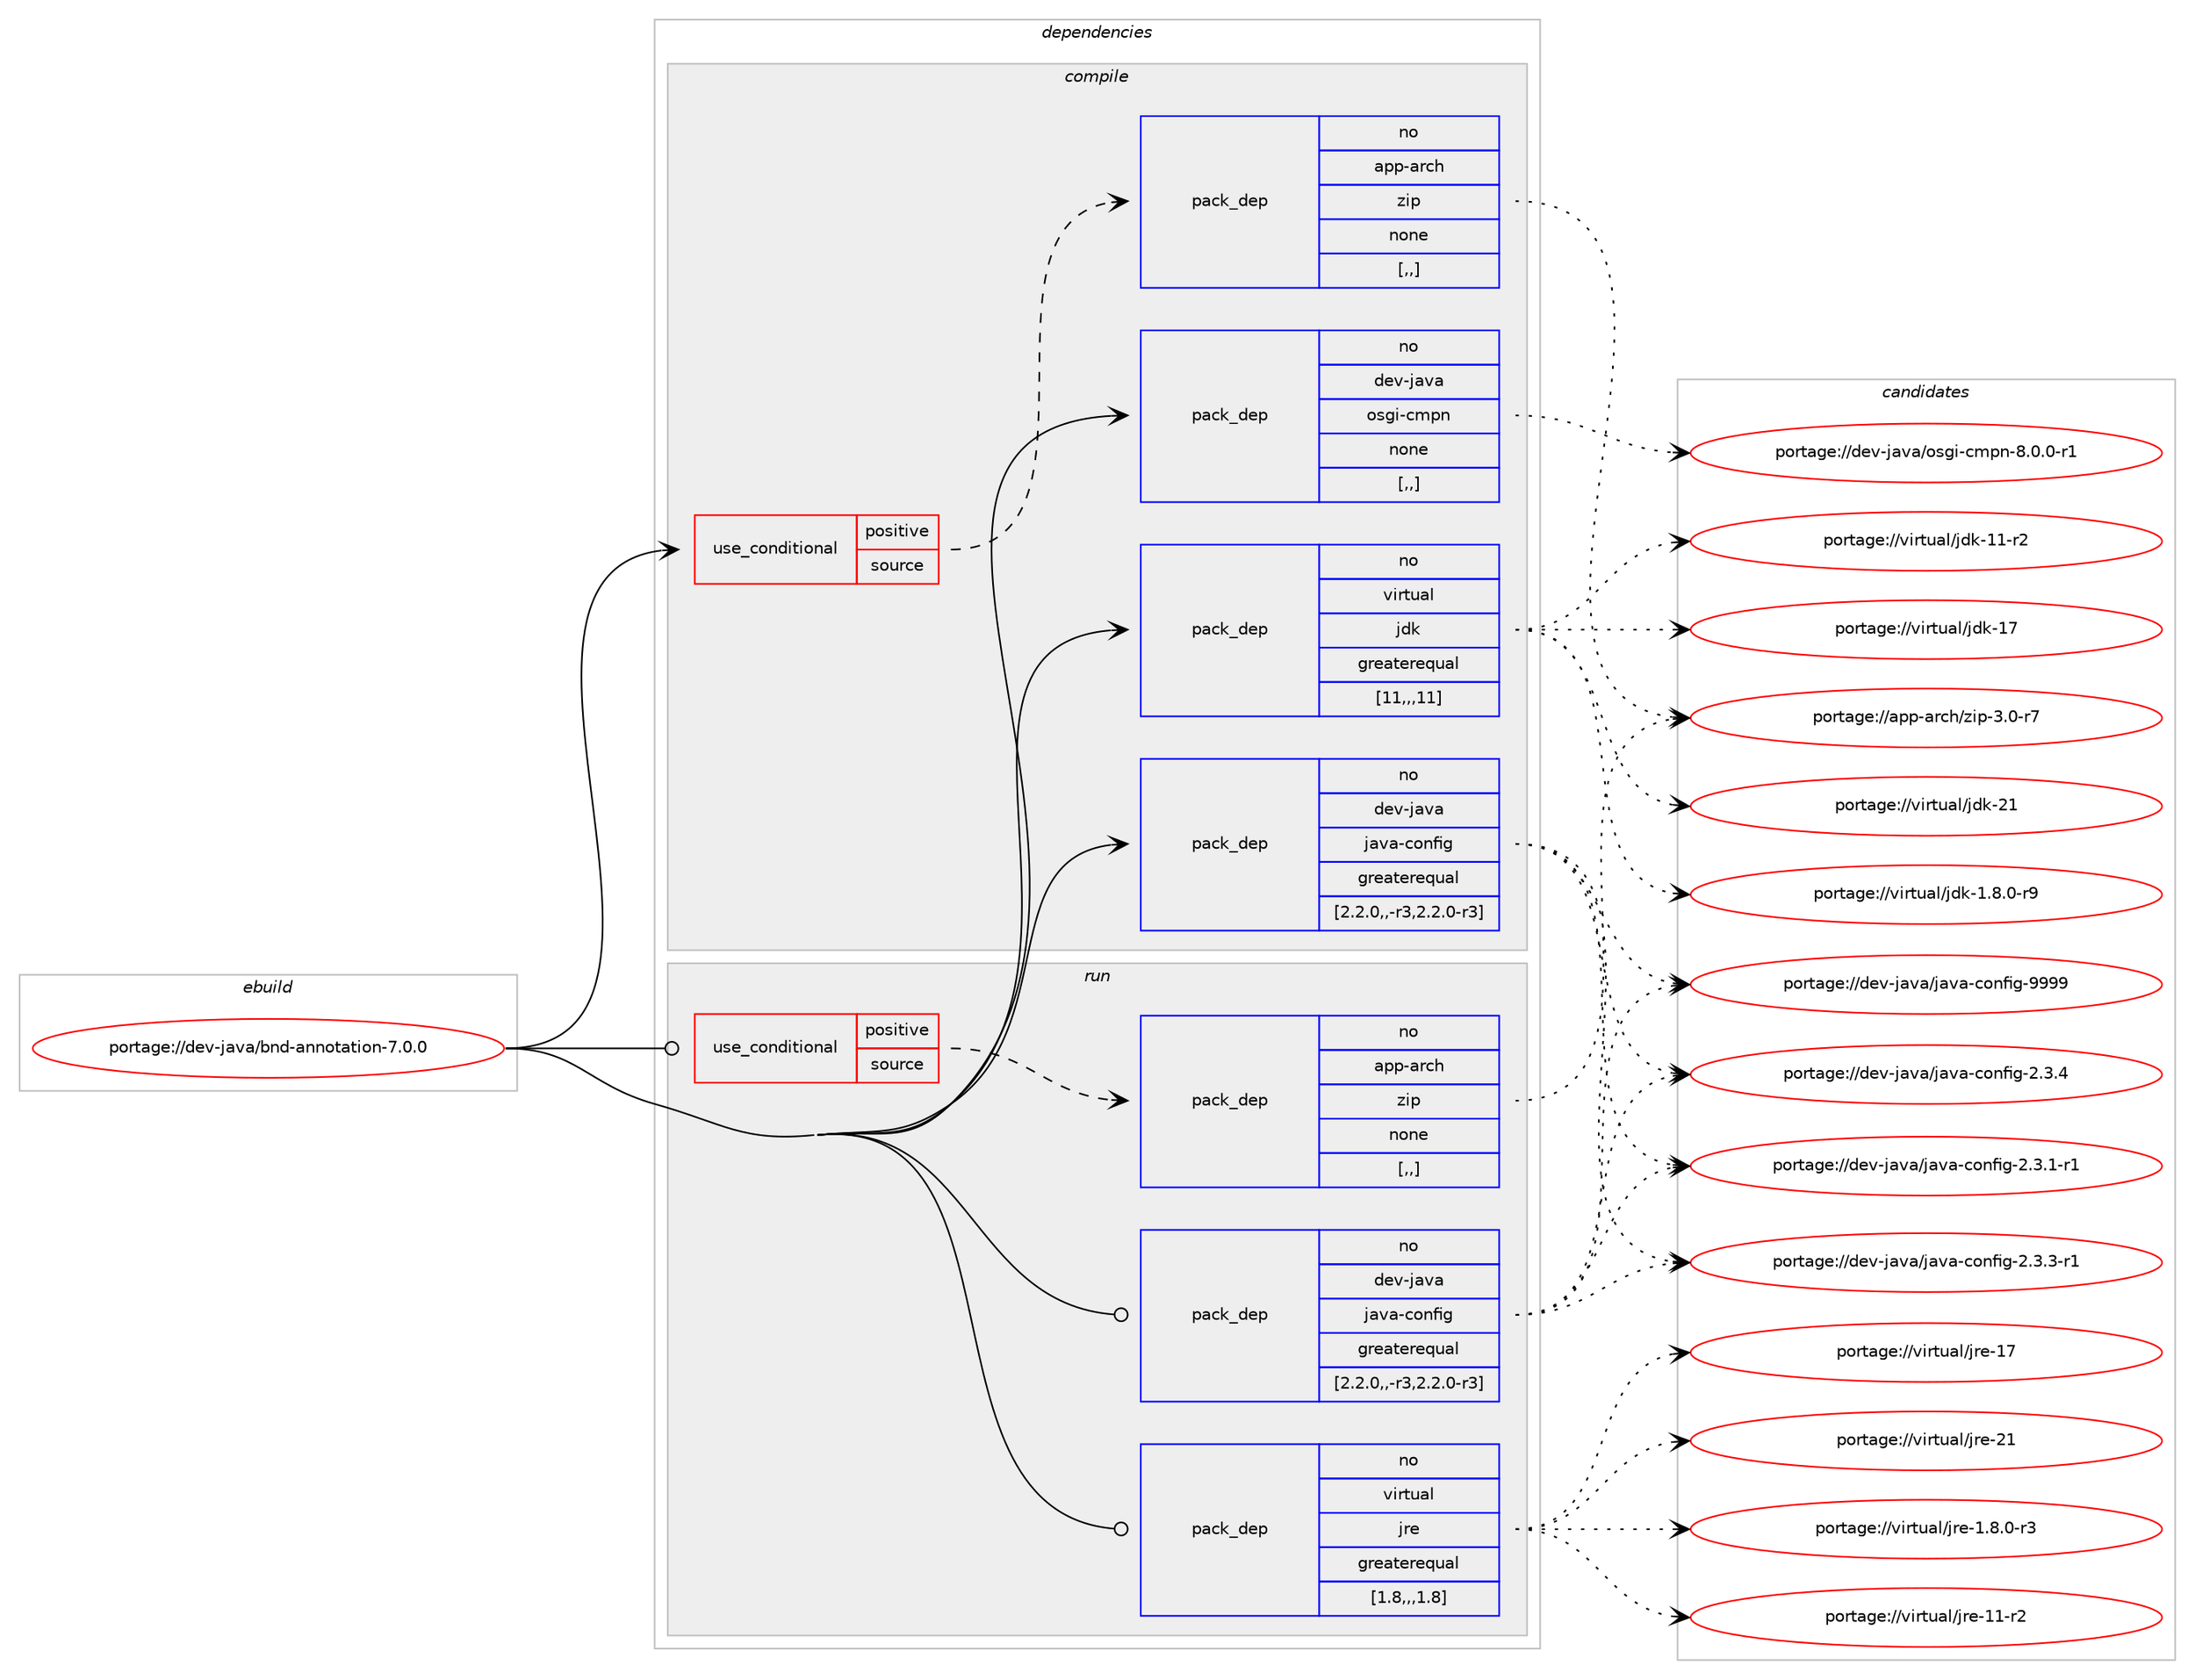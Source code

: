 digraph prolog {

# *************
# Graph options
# *************

newrank=true;
concentrate=true;
compound=true;
graph [rankdir=LR,fontname=Helvetica,fontsize=10,ranksep=1.5];#, ranksep=2.5, nodesep=0.2];
edge  [arrowhead=vee];
node  [fontname=Helvetica,fontsize=10];

# **********
# The ebuild
# **********

subgraph cluster_leftcol {
color=gray;
rank=same;
label=<<i>ebuild</i>>;
id [label="portage://dev-java/bnd-annotation-7.0.0", color=red, width=4, href="../dev-java/bnd-annotation-7.0.0.svg"];
}

# ****************
# The dependencies
# ****************

subgraph cluster_midcol {
color=gray;
label=<<i>dependencies</i>>;
subgraph cluster_compile {
fillcolor="#eeeeee";
style=filled;
label=<<i>compile</i>>;
subgraph cond20900 {
dependency90688 [label=<<TABLE BORDER="0" CELLBORDER="1" CELLSPACING="0" CELLPADDING="4"><TR><TD ROWSPAN="3" CELLPADDING="10">use_conditional</TD></TR><TR><TD>positive</TD></TR><TR><TD>source</TD></TR></TABLE>>, shape=none, color=red];
subgraph pack68764 {
dependency90689 [label=<<TABLE BORDER="0" CELLBORDER="1" CELLSPACING="0" CELLPADDING="4" WIDTH="220"><TR><TD ROWSPAN="6" CELLPADDING="30">pack_dep</TD></TR><TR><TD WIDTH="110">no</TD></TR><TR><TD>app-arch</TD></TR><TR><TD>zip</TD></TR><TR><TD>none</TD></TR><TR><TD>[,,]</TD></TR></TABLE>>, shape=none, color=blue];
}
dependency90688:e -> dependency90689:w [weight=20,style="dashed",arrowhead="vee"];
}
id:e -> dependency90688:w [weight=20,style="solid",arrowhead="vee"];
subgraph pack68765 {
dependency90690 [label=<<TABLE BORDER="0" CELLBORDER="1" CELLSPACING="0" CELLPADDING="4" WIDTH="220"><TR><TD ROWSPAN="6" CELLPADDING="30">pack_dep</TD></TR><TR><TD WIDTH="110">no</TD></TR><TR><TD>dev-java</TD></TR><TR><TD>java-config</TD></TR><TR><TD>greaterequal</TD></TR><TR><TD>[2.2.0,,-r3,2.2.0-r3]</TD></TR></TABLE>>, shape=none, color=blue];
}
id:e -> dependency90690:w [weight=20,style="solid",arrowhead="vee"];
subgraph pack68766 {
dependency90691 [label=<<TABLE BORDER="0" CELLBORDER="1" CELLSPACING="0" CELLPADDING="4" WIDTH="220"><TR><TD ROWSPAN="6" CELLPADDING="30">pack_dep</TD></TR><TR><TD WIDTH="110">no</TD></TR><TR><TD>dev-java</TD></TR><TR><TD>osgi-cmpn</TD></TR><TR><TD>none</TD></TR><TR><TD>[,,]</TD></TR></TABLE>>, shape=none, color=blue];
}
id:e -> dependency90691:w [weight=20,style="solid",arrowhead="vee"];
subgraph pack68767 {
dependency90692 [label=<<TABLE BORDER="0" CELLBORDER="1" CELLSPACING="0" CELLPADDING="4" WIDTH="220"><TR><TD ROWSPAN="6" CELLPADDING="30">pack_dep</TD></TR><TR><TD WIDTH="110">no</TD></TR><TR><TD>virtual</TD></TR><TR><TD>jdk</TD></TR><TR><TD>greaterequal</TD></TR><TR><TD>[11,,,11]</TD></TR></TABLE>>, shape=none, color=blue];
}
id:e -> dependency90692:w [weight=20,style="solid",arrowhead="vee"];
}
subgraph cluster_compileandrun {
fillcolor="#eeeeee";
style=filled;
label=<<i>compile and run</i>>;
}
subgraph cluster_run {
fillcolor="#eeeeee";
style=filled;
label=<<i>run</i>>;
subgraph cond20901 {
dependency90693 [label=<<TABLE BORDER="0" CELLBORDER="1" CELLSPACING="0" CELLPADDING="4"><TR><TD ROWSPAN="3" CELLPADDING="10">use_conditional</TD></TR><TR><TD>positive</TD></TR><TR><TD>source</TD></TR></TABLE>>, shape=none, color=red];
subgraph pack68768 {
dependency90694 [label=<<TABLE BORDER="0" CELLBORDER="1" CELLSPACING="0" CELLPADDING="4" WIDTH="220"><TR><TD ROWSPAN="6" CELLPADDING="30">pack_dep</TD></TR><TR><TD WIDTH="110">no</TD></TR><TR><TD>app-arch</TD></TR><TR><TD>zip</TD></TR><TR><TD>none</TD></TR><TR><TD>[,,]</TD></TR></TABLE>>, shape=none, color=blue];
}
dependency90693:e -> dependency90694:w [weight=20,style="dashed",arrowhead="vee"];
}
id:e -> dependency90693:w [weight=20,style="solid",arrowhead="odot"];
subgraph pack68769 {
dependency90695 [label=<<TABLE BORDER="0" CELLBORDER="1" CELLSPACING="0" CELLPADDING="4" WIDTH="220"><TR><TD ROWSPAN="6" CELLPADDING="30">pack_dep</TD></TR><TR><TD WIDTH="110">no</TD></TR><TR><TD>dev-java</TD></TR><TR><TD>java-config</TD></TR><TR><TD>greaterequal</TD></TR><TR><TD>[2.2.0,,-r3,2.2.0-r3]</TD></TR></TABLE>>, shape=none, color=blue];
}
id:e -> dependency90695:w [weight=20,style="solid",arrowhead="odot"];
subgraph pack68770 {
dependency90696 [label=<<TABLE BORDER="0" CELLBORDER="1" CELLSPACING="0" CELLPADDING="4" WIDTH="220"><TR><TD ROWSPAN="6" CELLPADDING="30">pack_dep</TD></TR><TR><TD WIDTH="110">no</TD></TR><TR><TD>virtual</TD></TR><TR><TD>jre</TD></TR><TR><TD>greaterequal</TD></TR><TR><TD>[1.8,,,1.8]</TD></TR></TABLE>>, shape=none, color=blue];
}
id:e -> dependency90696:w [weight=20,style="solid",arrowhead="odot"];
}
}

# **************
# The candidates
# **************

subgraph cluster_choices {
rank=same;
color=gray;
label=<<i>candidates</i>>;

subgraph choice68764 {
color=black;
nodesep=1;
choice9711211245971149910447122105112455146484511455 [label="portage://app-arch/zip-3.0-r7", color=red, width=4,href="../app-arch/zip-3.0-r7.svg"];
dependency90689:e -> choice9711211245971149910447122105112455146484511455:w [style=dotted,weight="100"];
}
subgraph choice68765 {
color=black;
nodesep=1;
choice10010111845106971189747106971189745991111101021051034550465146494511449 [label="portage://dev-java/java-config-2.3.1-r1", color=red, width=4,href="../dev-java/java-config-2.3.1-r1.svg"];
choice10010111845106971189747106971189745991111101021051034550465146514511449 [label="portage://dev-java/java-config-2.3.3-r1", color=red, width=4,href="../dev-java/java-config-2.3.3-r1.svg"];
choice1001011184510697118974710697118974599111110102105103455046514652 [label="portage://dev-java/java-config-2.3.4", color=red, width=4,href="../dev-java/java-config-2.3.4.svg"];
choice10010111845106971189747106971189745991111101021051034557575757 [label="portage://dev-java/java-config-9999", color=red, width=4,href="../dev-java/java-config-9999.svg"];
dependency90690:e -> choice10010111845106971189747106971189745991111101021051034550465146494511449:w [style=dotted,weight="100"];
dependency90690:e -> choice10010111845106971189747106971189745991111101021051034550465146514511449:w [style=dotted,weight="100"];
dependency90690:e -> choice1001011184510697118974710697118974599111110102105103455046514652:w [style=dotted,weight="100"];
dependency90690:e -> choice10010111845106971189747106971189745991111101021051034557575757:w [style=dotted,weight="100"];
}
subgraph choice68766 {
color=black;
nodesep=1;
choice1001011184510697118974711111510310545991091121104556464846484511449 [label="portage://dev-java/osgi-cmpn-8.0.0-r1", color=red, width=4,href="../dev-java/osgi-cmpn-8.0.0-r1.svg"];
dependency90691:e -> choice1001011184510697118974711111510310545991091121104556464846484511449:w [style=dotted,weight="100"];
}
subgraph choice68767 {
color=black;
nodesep=1;
choice11810511411611797108471061001074549465646484511457 [label="portage://virtual/jdk-1.8.0-r9", color=red, width=4,href="../virtual/jdk-1.8.0-r9.svg"];
choice11810511411611797108471061001074549494511450 [label="portage://virtual/jdk-11-r2", color=red, width=4,href="../virtual/jdk-11-r2.svg"];
choice1181051141161179710847106100107454955 [label="portage://virtual/jdk-17", color=red, width=4,href="../virtual/jdk-17.svg"];
choice1181051141161179710847106100107455049 [label="portage://virtual/jdk-21", color=red, width=4,href="../virtual/jdk-21.svg"];
dependency90692:e -> choice11810511411611797108471061001074549465646484511457:w [style=dotted,weight="100"];
dependency90692:e -> choice11810511411611797108471061001074549494511450:w [style=dotted,weight="100"];
dependency90692:e -> choice1181051141161179710847106100107454955:w [style=dotted,weight="100"];
dependency90692:e -> choice1181051141161179710847106100107455049:w [style=dotted,weight="100"];
}
subgraph choice68768 {
color=black;
nodesep=1;
choice9711211245971149910447122105112455146484511455 [label="portage://app-arch/zip-3.0-r7", color=red, width=4,href="../app-arch/zip-3.0-r7.svg"];
dependency90694:e -> choice9711211245971149910447122105112455146484511455:w [style=dotted,weight="100"];
}
subgraph choice68769 {
color=black;
nodesep=1;
choice10010111845106971189747106971189745991111101021051034550465146494511449 [label="portage://dev-java/java-config-2.3.1-r1", color=red, width=4,href="../dev-java/java-config-2.3.1-r1.svg"];
choice10010111845106971189747106971189745991111101021051034550465146514511449 [label="portage://dev-java/java-config-2.3.3-r1", color=red, width=4,href="../dev-java/java-config-2.3.3-r1.svg"];
choice1001011184510697118974710697118974599111110102105103455046514652 [label="portage://dev-java/java-config-2.3.4", color=red, width=4,href="../dev-java/java-config-2.3.4.svg"];
choice10010111845106971189747106971189745991111101021051034557575757 [label="portage://dev-java/java-config-9999", color=red, width=4,href="../dev-java/java-config-9999.svg"];
dependency90695:e -> choice10010111845106971189747106971189745991111101021051034550465146494511449:w [style=dotted,weight="100"];
dependency90695:e -> choice10010111845106971189747106971189745991111101021051034550465146514511449:w [style=dotted,weight="100"];
dependency90695:e -> choice1001011184510697118974710697118974599111110102105103455046514652:w [style=dotted,weight="100"];
dependency90695:e -> choice10010111845106971189747106971189745991111101021051034557575757:w [style=dotted,weight="100"];
}
subgraph choice68770 {
color=black;
nodesep=1;
choice11810511411611797108471061141014549465646484511451 [label="portage://virtual/jre-1.8.0-r3", color=red, width=4,href="../virtual/jre-1.8.0-r3.svg"];
choice11810511411611797108471061141014549494511450 [label="portage://virtual/jre-11-r2", color=red, width=4,href="../virtual/jre-11-r2.svg"];
choice1181051141161179710847106114101454955 [label="portage://virtual/jre-17", color=red, width=4,href="../virtual/jre-17.svg"];
choice1181051141161179710847106114101455049 [label="portage://virtual/jre-21", color=red, width=4,href="../virtual/jre-21.svg"];
dependency90696:e -> choice11810511411611797108471061141014549465646484511451:w [style=dotted,weight="100"];
dependency90696:e -> choice11810511411611797108471061141014549494511450:w [style=dotted,weight="100"];
dependency90696:e -> choice1181051141161179710847106114101454955:w [style=dotted,weight="100"];
dependency90696:e -> choice1181051141161179710847106114101455049:w [style=dotted,weight="100"];
}
}

}
